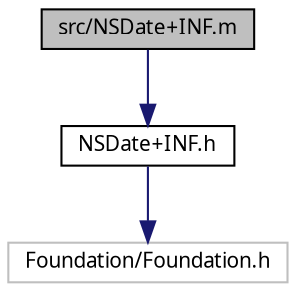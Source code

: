 digraph G
{
  edge [fontname="FreeSans.ttf",fontsize="10",labelfontname="FreeSans.ttf",labelfontsize="10"];
  node [fontname="FreeSans.ttf",fontsize="10",shape=record];
  Node1 [label="src/NSDate+INF.m",height=0.2,width=0.4,color="black", fillcolor="grey75", style="filled" fontcolor="black"];
  Node1 -> Node2 [color="midnightblue",fontsize="10",style="solid",fontname="FreeSans.ttf"];
  Node2 [label="NSDate+INF.h",height=0.2,width=0.4,color="black", fillcolor="white", style="filled",URL="$_n_s_date_09_i_n_f_8h.html"];
  Node2 -> Node3 [color="midnightblue",fontsize="10",style="solid",fontname="FreeSans.ttf"];
  Node3 [label="Foundation/Foundation.h",height=0.2,width=0.4,color="grey75", fillcolor="white", style="filled"];
}
